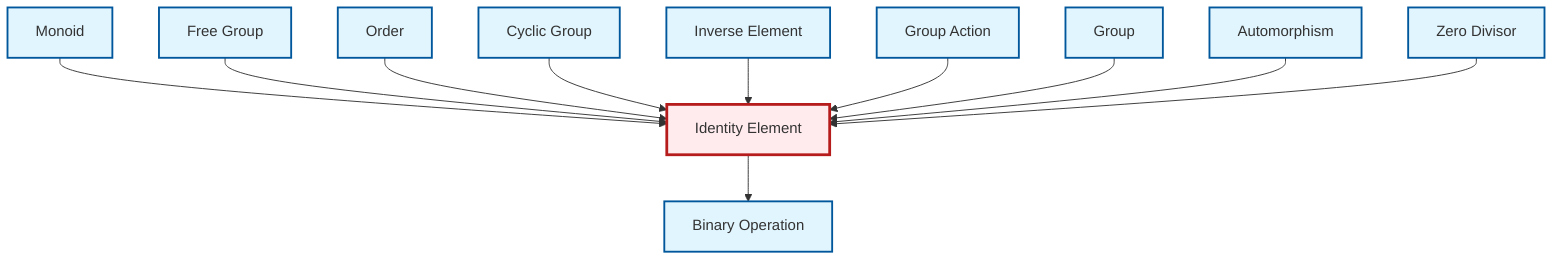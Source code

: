 graph TD
    classDef definition fill:#e1f5fe,stroke:#01579b,stroke-width:2px
    classDef theorem fill:#f3e5f5,stroke:#4a148c,stroke-width:2px
    classDef axiom fill:#fff3e0,stroke:#e65100,stroke-width:2px
    classDef example fill:#e8f5e9,stroke:#1b5e20,stroke-width:2px
    classDef current fill:#ffebee,stroke:#b71c1c,stroke-width:3px
    def-cyclic-group["Cyclic Group"]:::definition
    def-automorphism["Automorphism"]:::definition
    def-monoid["Monoid"]:::definition
    def-group["Group"]:::definition
    def-inverse-element["Inverse Element"]:::definition
    def-free-group["Free Group"]:::definition
    def-binary-operation["Binary Operation"]:::definition
    def-group-action["Group Action"]:::definition
    def-order["Order"]:::definition
    def-identity-element["Identity Element"]:::definition
    def-zero-divisor["Zero Divisor"]:::definition
    def-monoid --> def-identity-element
    def-free-group --> def-identity-element
    def-order --> def-identity-element
    def-cyclic-group --> def-identity-element
    def-inverse-element --> def-identity-element
    def-identity-element --> def-binary-operation
    def-group-action --> def-identity-element
    def-group --> def-identity-element
    def-automorphism --> def-identity-element
    def-zero-divisor --> def-identity-element
    class def-identity-element current